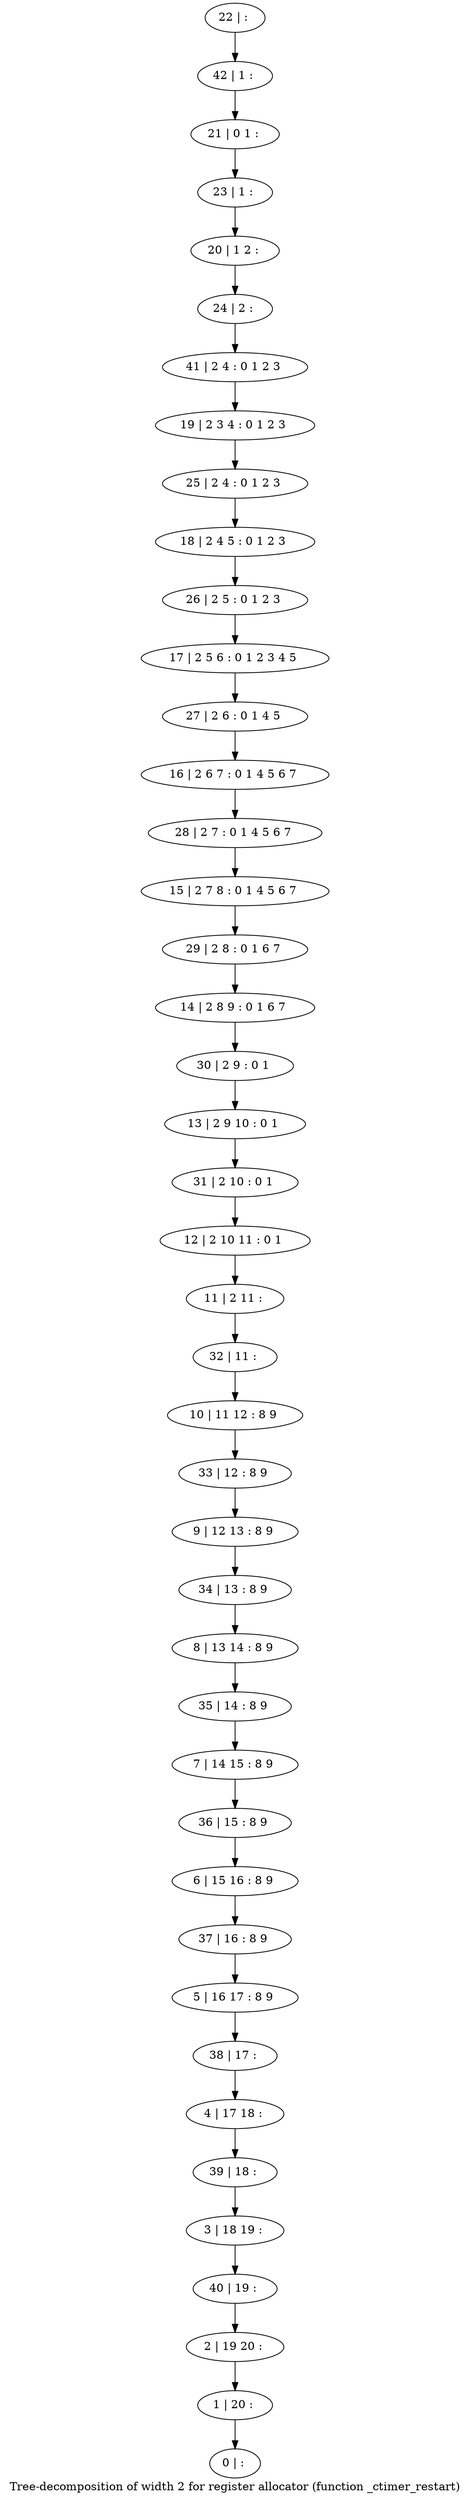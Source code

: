 digraph G {
graph [label="Tree-decomposition of width 2 for register allocator (function _ctimer_restart)"]
0[label="0 | : "];
1[label="1 | 20 : "];
2[label="2 | 19 20 : "];
3[label="3 | 18 19 : "];
4[label="4 | 17 18 : "];
5[label="5 | 16 17 : 8 9 "];
6[label="6 | 15 16 : 8 9 "];
7[label="7 | 14 15 : 8 9 "];
8[label="8 | 13 14 : 8 9 "];
9[label="9 | 12 13 : 8 9 "];
10[label="10 | 11 12 : 8 9 "];
11[label="11 | 2 11 : "];
12[label="12 | 2 10 11 : 0 1 "];
13[label="13 | 2 9 10 : 0 1 "];
14[label="14 | 2 8 9 : 0 1 6 7 "];
15[label="15 | 2 7 8 : 0 1 4 5 6 7 "];
16[label="16 | 2 6 7 : 0 1 4 5 6 7 "];
17[label="17 | 2 5 6 : 0 1 2 3 4 5 "];
18[label="18 | 2 4 5 : 0 1 2 3 "];
19[label="19 | 2 3 4 : 0 1 2 3 "];
20[label="20 | 1 2 : "];
21[label="21 | 0 1 : "];
22[label="22 | : "];
23[label="23 | 1 : "];
24[label="24 | 2 : "];
25[label="25 | 2 4 : 0 1 2 3 "];
26[label="26 | 2 5 : 0 1 2 3 "];
27[label="27 | 2 6 : 0 1 4 5 "];
28[label="28 | 2 7 : 0 1 4 5 6 7 "];
29[label="29 | 2 8 : 0 1 6 7 "];
30[label="30 | 2 9 : 0 1 "];
31[label="31 | 2 10 : 0 1 "];
32[label="32 | 11 : "];
33[label="33 | 12 : 8 9 "];
34[label="34 | 13 : 8 9 "];
35[label="35 | 14 : 8 9 "];
36[label="36 | 15 : 8 9 "];
37[label="37 | 16 : 8 9 "];
38[label="38 | 17 : "];
39[label="39 | 18 : "];
40[label="40 | 19 : "];
41[label="41 | 2 4 : 0 1 2 3 "];
42[label="42 | 1 : "];
22->42 ;
42->21 ;
21->23 ;
23->20 ;
20->24 ;
24->41 ;
41->19 ;
19->25 ;
25->18 ;
18->26 ;
26->17 ;
17->27 ;
27->16 ;
16->28 ;
28->15 ;
15->29 ;
29->14 ;
14->30 ;
30->13 ;
13->31 ;
31->12 ;
12->11 ;
11->32 ;
32->10 ;
10->33 ;
33->9 ;
9->34 ;
34->8 ;
8->35 ;
35->7 ;
7->36 ;
36->6 ;
6->37 ;
37->5 ;
5->38 ;
38->4 ;
4->39 ;
39->3 ;
3->40 ;
40->2 ;
2->1 ;
1->0 ;
}
